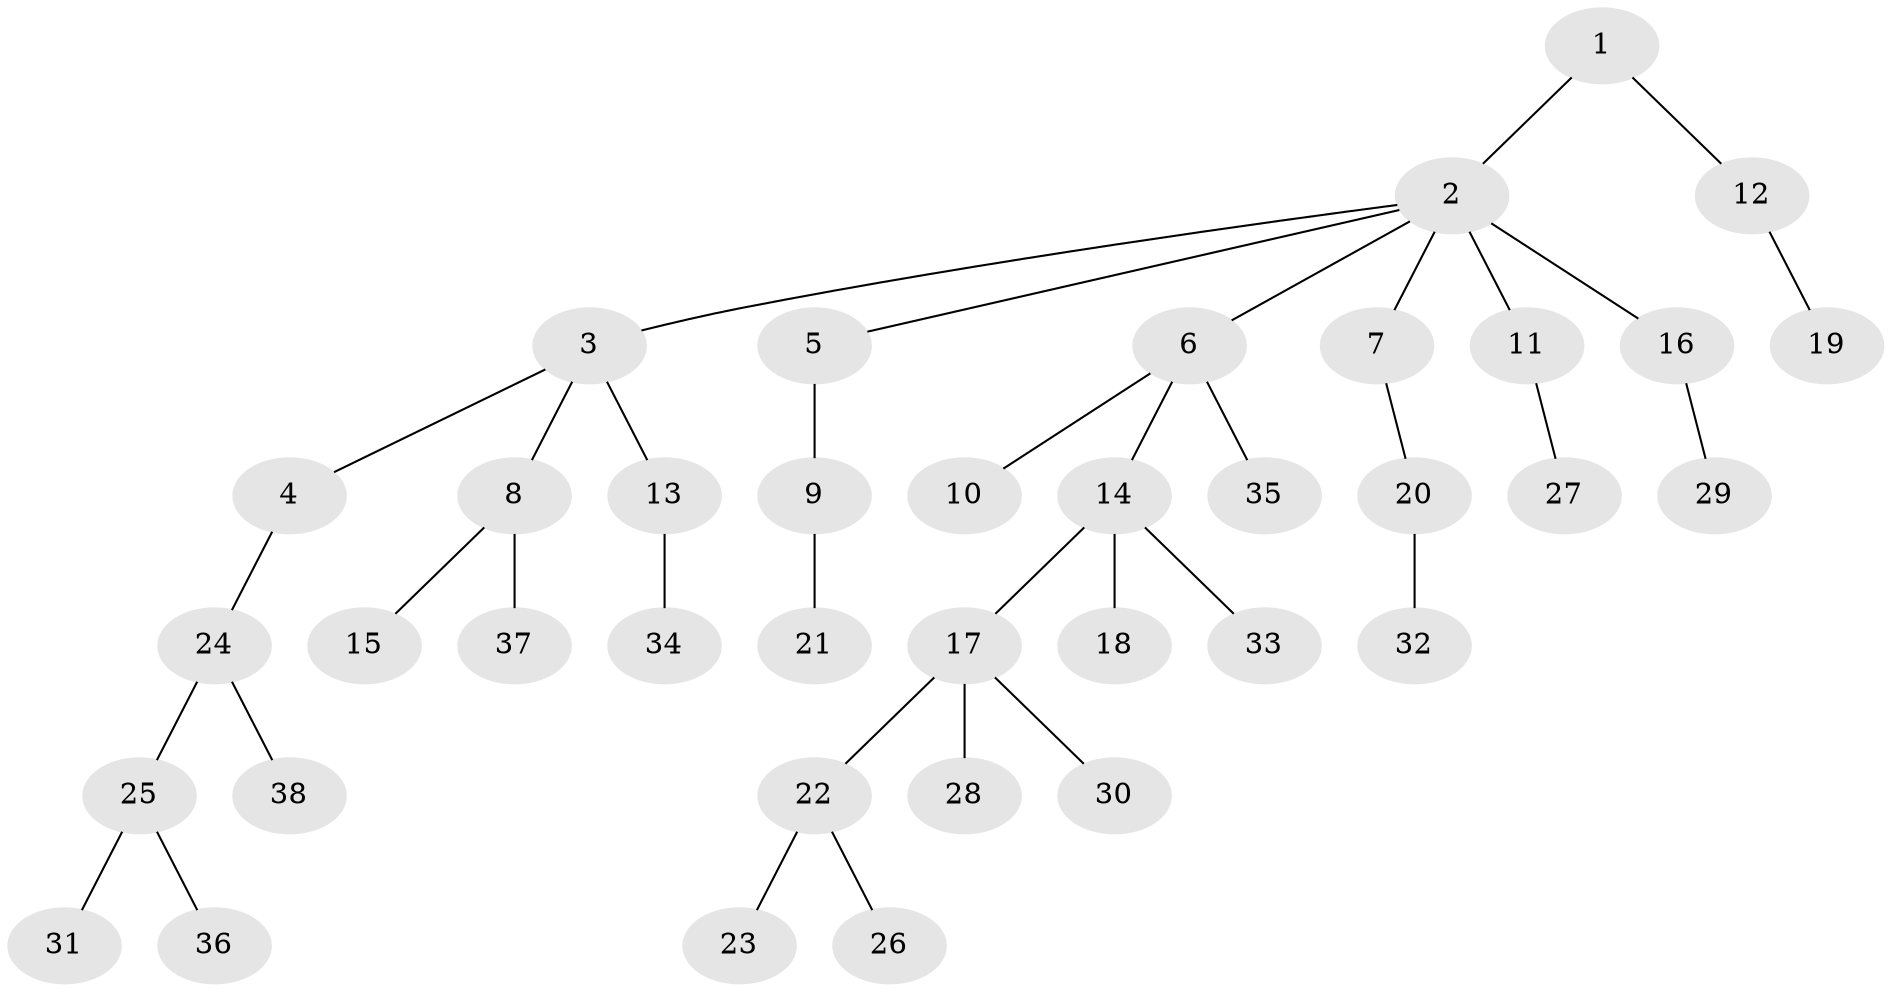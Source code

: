 // original degree distribution, {3: 0.06578947368421052, 9: 0.013157894736842105, 5: 0.039473684210526314, 4: 0.10526315789473684, 2: 0.19736842105263158, 1: 0.5657894736842105, 6: 0.013157894736842105}
// Generated by graph-tools (version 1.1) at 2025/36/03/09/25 02:36:51]
// undirected, 38 vertices, 37 edges
graph export_dot {
graph [start="1"]
  node [color=gray90,style=filled];
  1;
  2;
  3;
  4;
  5;
  6;
  7;
  8;
  9;
  10;
  11;
  12;
  13;
  14;
  15;
  16;
  17;
  18;
  19;
  20;
  21;
  22;
  23;
  24;
  25;
  26;
  27;
  28;
  29;
  30;
  31;
  32;
  33;
  34;
  35;
  36;
  37;
  38;
  1 -- 2 [weight=1.0];
  1 -- 12 [weight=1.0];
  2 -- 3 [weight=1.0];
  2 -- 5 [weight=1.0];
  2 -- 6 [weight=1.0];
  2 -- 7 [weight=1.0];
  2 -- 11 [weight=2.0];
  2 -- 16 [weight=1.0];
  3 -- 4 [weight=1.0];
  3 -- 8 [weight=1.0];
  3 -- 13 [weight=1.0];
  4 -- 24 [weight=1.0];
  5 -- 9 [weight=2.0];
  6 -- 10 [weight=1.0];
  6 -- 14 [weight=1.0];
  6 -- 35 [weight=1.0];
  7 -- 20 [weight=1.0];
  8 -- 15 [weight=1.0];
  8 -- 37 [weight=1.0];
  9 -- 21 [weight=1.0];
  11 -- 27 [weight=1.0];
  12 -- 19 [weight=1.0];
  13 -- 34 [weight=1.0];
  14 -- 17 [weight=1.0];
  14 -- 18 [weight=1.0];
  14 -- 33 [weight=1.0];
  16 -- 29 [weight=1.0];
  17 -- 22 [weight=1.0];
  17 -- 28 [weight=1.0];
  17 -- 30 [weight=1.0];
  20 -- 32 [weight=1.0];
  22 -- 23 [weight=1.0];
  22 -- 26 [weight=1.0];
  24 -- 25 [weight=1.0];
  24 -- 38 [weight=1.0];
  25 -- 31 [weight=1.0];
  25 -- 36 [weight=1.0];
}
